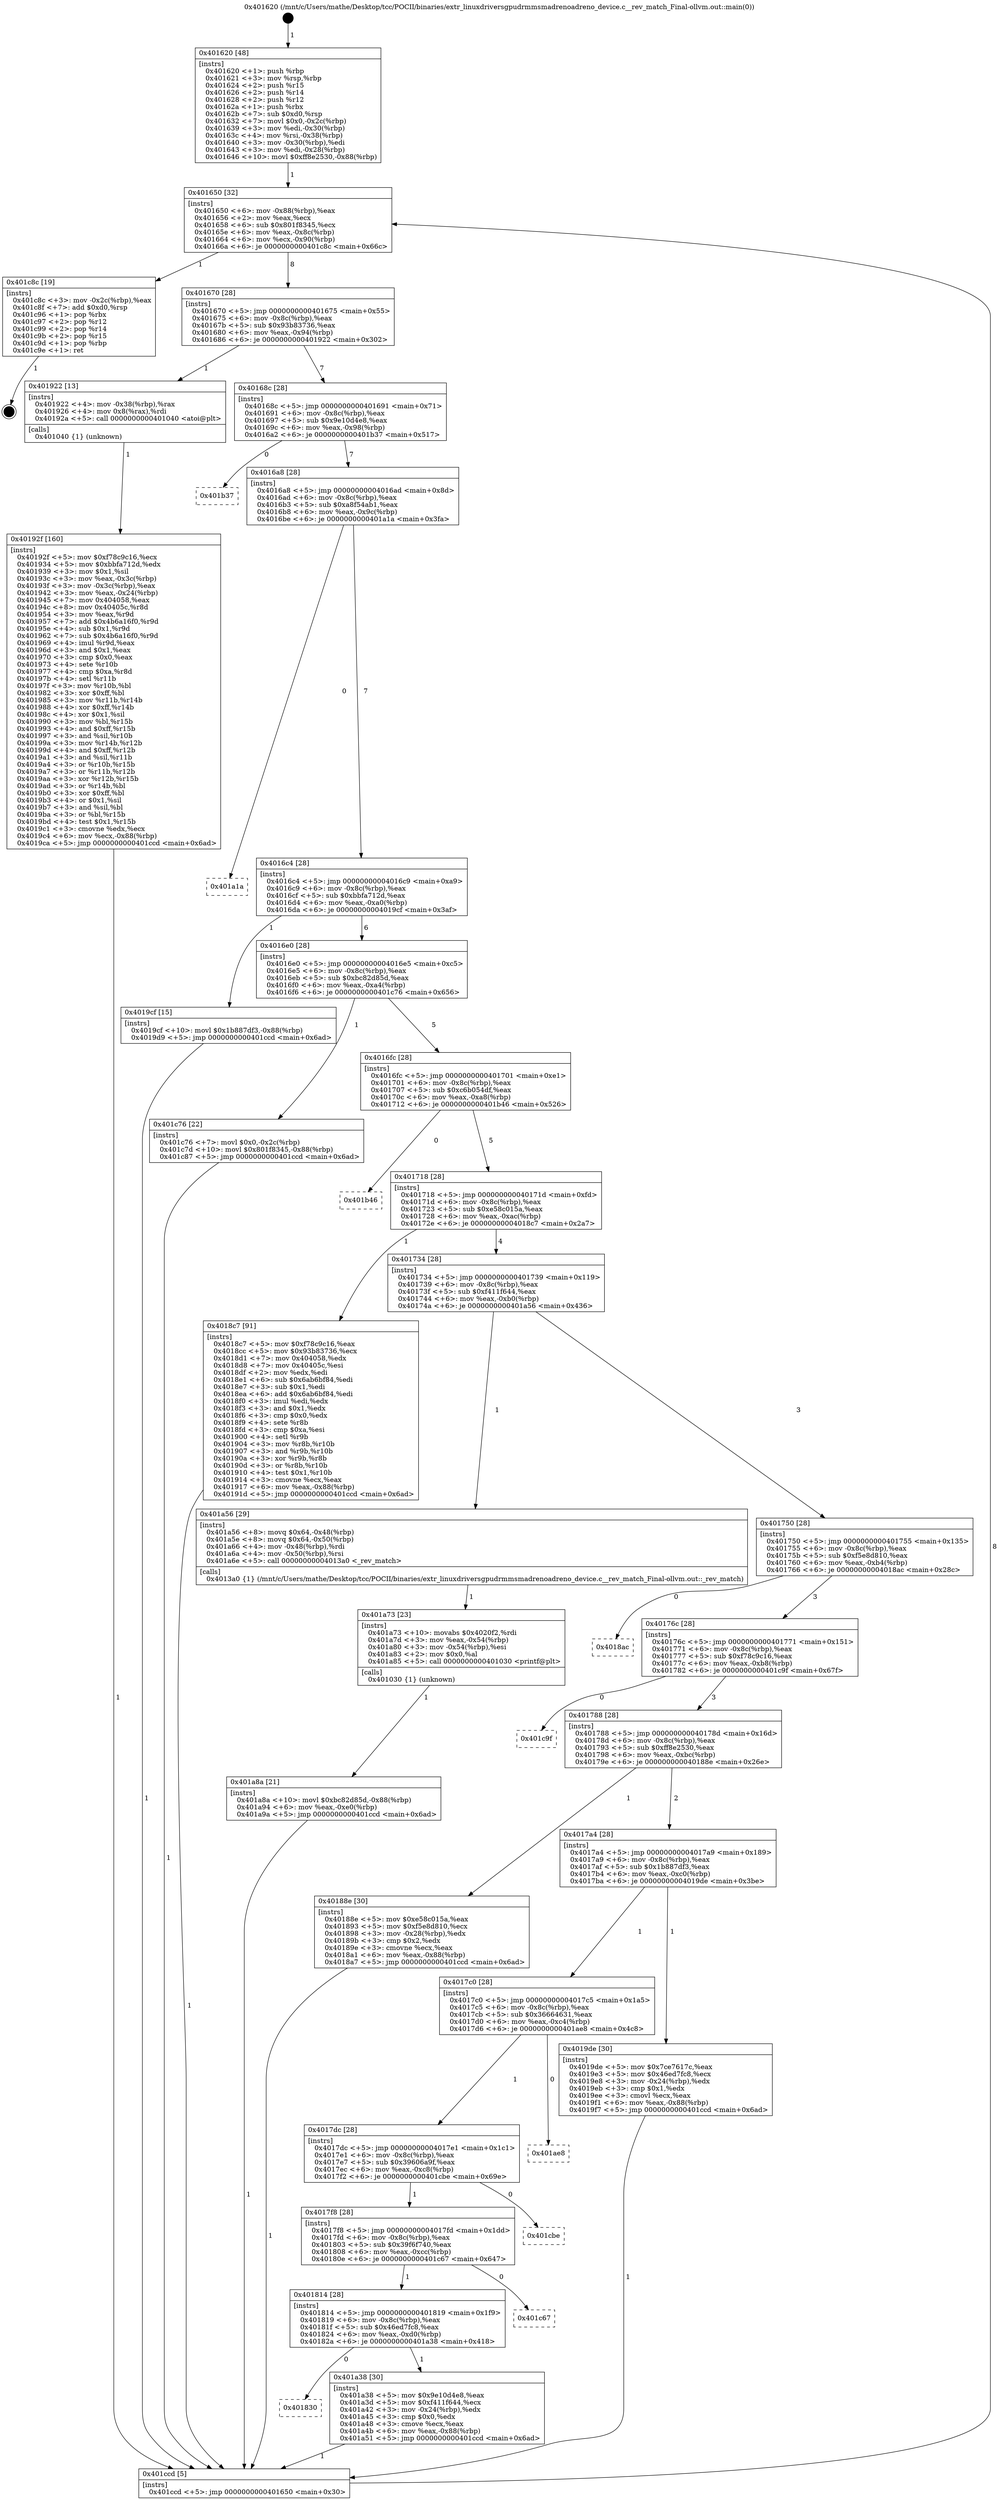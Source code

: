 digraph "0x401620" {
  label = "0x401620 (/mnt/c/Users/mathe/Desktop/tcc/POCII/binaries/extr_linuxdriversgpudrmmsmadrenoadreno_device.c__rev_match_Final-ollvm.out::main(0))"
  labelloc = "t"
  node[shape=record]

  Entry [label="",width=0.3,height=0.3,shape=circle,fillcolor=black,style=filled]
  "0x401650" [label="{
     0x401650 [32]\l
     | [instrs]\l
     &nbsp;&nbsp;0x401650 \<+6\>: mov -0x88(%rbp),%eax\l
     &nbsp;&nbsp;0x401656 \<+2\>: mov %eax,%ecx\l
     &nbsp;&nbsp;0x401658 \<+6\>: sub $0x801f8345,%ecx\l
     &nbsp;&nbsp;0x40165e \<+6\>: mov %eax,-0x8c(%rbp)\l
     &nbsp;&nbsp;0x401664 \<+6\>: mov %ecx,-0x90(%rbp)\l
     &nbsp;&nbsp;0x40166a \<+6\>: je 0000000000401c8c \<main+0x66c\>\l
  }"]
  "0x401c8c" [label="{
     0x401c8c [19]\l
     | [instrs]\l
     &nbsp;&nbsp;0x401c8c \<+3\>: mov -0x2c(%rbp),%eax\l
     &nbsp;&nbsp;0x401c8f \<+7\>: add $0xd0,%rsp\l
     &nbsp;&nbsp;0x401c96 \<+1\>: pop %rbx\l
     &nbsp;&nbsp;0x401c97 \<+2\>: pop %r12\l
     &nbsp;&nbsp;0x401c99 \<+2\>: pop %r14\l
     &nbsp;&nbsp;0x401c9b \<+2\>: pop %r15\l
     &nbsp;&nbsp;0x401c9d \<+1\>: pop %rbp\l
     &nbsp;&nbsp;0x401c9e \<+1\>: ret\l
  }"]
  "0x401670" [label="{
     0x401670 [28]\l
     | [instrs]\l
     &nbsp;&nbsp;0x401670 \<+5\>: jmp 0000000000401675 \<main+0x55\>\l
     &nbsp;&nbsp;0x401675 \<+6\>: mov -0x8c(%rbp),%eax\l
     &nbsp;&nbsp;0x40167b \<+5\>: sub $0x93b83736,%eax\l
     &nbsp;&nbsp;0x401680 \<+6\>: mov %eax,-0x94(%rbp)\l
     &nbsp;&nbsp;0x401686 \<+6\>: je 0000000000401922 \<main+0x302\>\l
  }"]
  Exit [label="",width=0.3,height=0.3,shape=circle,fillcolor=black,style=filled,peripheries=2]
  "0x401922" [label="{
     0x401922 [13]\l
     | [instrs]\l
     &nbsp;&nbsp;0x401922 \<+4\>: mov -0x38(%rbp),%rax\l
     &nbsp;&nbsp;0x401926 \<+4\>: mov 0x8(%rax),%rdi\l
     &nbsp;&nbsp;0x40192a \<+5\>: call 0000000000401040 \<atoi@plt\>\l
     | [calls]\l
     &nbsp;&nbsp;0x401040 \{1\} (unknown)\l
  }"]
  "0x40168c" [label="{
     0x40168c [28]\l
     | [instrs]\l
     &nbsp;&nbsp;0x40168c \<+5\>: jmp 0000000000401691 \<main+0x71\>\l
     &nbsp;&nbsp;0x401691 \<+6\>: mov -0x8c(%rbp),%eax\l
     &nbsp;&nbsp;0x401697 \<+5\>: sub $0x9e10d4e8,%eax\l
     &nbsp;&nbsp;0x40169c \<+6\>: mov %eax,-0x98(%rbp)\l
     &nbsp;&nbsp;0x4016a2 \<+6\>: je 0000000000401b37 \<main+0x517\>\l
  }"]
  "0x401a8a" [label="{
     0x401a8a [21]\l
     | [instrs]\l
     &nbsp;&nbsp;0x401a8a \<+10\>: movl $0xbc82d85d,-0x88(%rbp)\l
     &nbsp;&nbsp;0x401a94 \<+6\>: mov %eax,-0xe0(%rbp)\l
     &nbsp;&nbsp;0x401a9a \<+5\>: jmp 0000000000401ccd \<main+0x6ad\>\l
  }"]
  "0x401b37" [label="{
     0x401b37\l
  }", style=dashed]
  "0x4016a8" [label="{
     0x4016a8 [28]\l
     | [instrs]\l
     &nbsp;&nbsp;0x4016a8 \<+5\>: jmp 00000000004016ad \<main+0x8d\>\l
     &nbsp;&nbsp;0x4016ad \<+6\>: mov -0x8c(%rbp),%eax\l
     &nbsp;&nbsp;0x4016b3 \<+5\>: sub $0xa8f54ab1,%eax\l
     &nbsp;&nbsp;0x4016b8 \<+6\>: mov %eax,-0x9c(%rbp)\l
     &nbsp;&nbsp;0x4016be \<+6\>: je 0000000000401a1a \<main+0x3fa\>\l
  }"]
  "0x401a73" [label="{
     0x401a73 [23]\l
     | [instrs]\l
     &nbsp;&nbsp;0x401a73 \<+10\>: movabs $0x4020f2,%rdi\l
     &nbsp;&nbsp;0x401a7d \<+3\>: mov %eax,-0x54(%rbp)\l
     &nbsp;&nbsp;0x401a80 \<+3\>: mov -0x54(%rbp),%esi\l
     &nbsp;&nbsp;0x401a83 \<+2\>: mov $0x0,%al\l
     &nbsp;&nbsp;0x401a85 \<+5\>: call 0000000000401030 \<printf@plt\>\l
     | [calls]\l
     &nbsp;&nbsp;0x401030 \{1\} (unknown)\l
  }"]
  "0x401a1a" [label="{
     0x401a1a\l
  }", style=dashed]
  "0x4016c4" [label="{
     0x4016c4 [28]\l
     | [instrs]\l
     &nbsp;&nbsp;0x4016c4 \<+5\>: jmp 00000000004016c9 \<main+0xa9\>\l
     &nbsp;&nbsp;0x4016c9 \<+6\>: mov -0x8c(%rbp),%eax\l
     &nbsp;&nbsp;0x4016cf \<+5\>: sub $0xbbfa712d,%eax\l
     &nbsp;&nbsp;0x4016d4 \<+6\>: mov %eax,-0xa0(%rbp)\l
     &nbsp;&nbsp;0x4016da \<+6\>: je 00000000004019cf \<main+0x3af\>\l
  }"]
  "0x401830" [label="{
     0x401830\l
  }", style=dashed]
  "0x4019cf" [label="{
     0x4019cf [15]\l
     | [instrs]\l
     &nbsp;&nbsp;0x4019cf \<+10\>: movl $0x1b887df3,-0x88(%rbp)\l
     &nbsp;&nbsp;0x4019d9 \<+5\>: jmp 0000000000401ccd \<main+0x6ad\>\l
  }"]
  "0x4016e0" [label="{
     0x4016e0 [28]\l
     | [instrs]\l
     &nbsp;&nbsp;0x4016e0 \<+5\>: jmp 00000000004016e5 \<main+0xc5\>\l
     &nbsp;&nbsp;0x4016e5 \<+6\>: mov -0x8c(%rbp),%eax\l
     &nbsp;&nbsp;0x4016eb \<+5\>: sub $0xbc82d85d,%eax\l
     &nbsp;&nbsp;0x4016f0 \<+6\>: mov %eax,-0xa4(%rbp)\l
     &nbsp;&nbsp;0x4016f6 \<+6\>: je 0000000000401c76 \<main+0x656\>\l
  }"]
  "0x401a38" [label="{
     0x401a38 [30]\l
     | [instrs]\l
     &nbsp;&nbsp;0x401a38 \<+5\>: mov $0x9e10d4e8,%eax\l
     &nbsp;&nbsp;0x401a3d \<+5\>: mov $0xf411f644,%ecx\l
     &nbsp;&nbsp;0x401a42 \<+3\>: mov -0x24(%rbp),%edx\l
     &nbsp;&nbsp;0x401a45 \<+3\>: cmp $0x0,%edx\l
     &nbsp;&nbsp;0x401a48 \<+3\>: cmove %ecx,%eax\l
     &nbsp;&nbsp;0x401a4b \<+6\>: mov %eax,-0x88(%rbp)\l
     &nbsp;&nbsp;0x401a51 \<+5\>: jmp 0000000000401ccd \<main+0x6ad\>\l
  }"]
  "0x401c76" [label="{
     0x401c76 [22]\l
     | [instrs]\l
     &nbsp;&nbsp;0x401c76 \<+7\>: movl $0x0,-0x2c(%rbp)\l
     &nbsp;&nbsp;0x401c7d \<+10\>: movl $0x801f8345,-0x88(%rbp)\l
     &nbsp;&nbsp;0x401c87 \<+5\>: jmp 0000000000401ccd \<main+0x6ad\>\l
  }"]
  "0x4016fc" [label="{
     0x4016fc [28]\l
     | [instrs]\l
     &nbsp;&nbsp;0x4016fc \<+5\>: jmp 0000000000401701 \<main+0xe1\>\l
     &nbsp;&nbsp;0x401701 \<+6\>: mov -0x8c(%rbp),%eax\l
     &nbsp;&nbsp;0x401707 \<+5\>: sub $0xc6b054df,%eax\l
     &nbsp;&nbsp;0x40170c \<+6\>: mov %eax,-0xa8(%rbp)\l
     &nbsp;&nbsp;0x401712 \<+6\>: je 0000000000401b46 \<main+0x526\>\l
  }"]
  "0x401814" [label="{
     0x401814 [28]\l
     | [instrs]\l
     &nbsp;&nbsp;0x401814 \<+5\>: jmp 0000000000401819 \<main+0x1f9\>\l
     &nbsp;&nbsp;0x401819 \<+6\>: mov -0x8c(%rbp),%eax\l
     &nbsp;&nbsp;0x40181f \<+5\>: sub $0x46ed7fc8,%eax\l
     &nbsp;&nbsp;0x401824 \<+6\>: mov %eax,-0xd0(%rbp)\l
     &nbsp;&nbsp;0x40182a \<+6\>: je 0000000000401a38 \<main+0x418\>\l
  }"]
  "0x401b46" [label="{
     0x401b46\l
  }", style=dashed]
  "0x401718" [label="{
     0x401718 [28]\l
     | [instrs]\l
     &nbsp;&nbsp;0x401718 \<+5\>: jmp 000000000040171d \<main+0xfd\>\l
     &nbsp;&nbsp;0x40171d \<+6\>: mov -0x8c(%rbp),%eax\l
     &nbsp;&nbsp;0x401723 \<+5\>: sub $0xe58c015a,%eax\l
     &nbsp;&nbsp;0x401728 \<+6\>: mov %eax,-0xac(%rbp)\l
     &nbsp;&nbsp;0x40172e \<+6\>: je 00000000004018c7 \<main+0x2a7\>\l
  }"]
  "0x401c67" [label="{
     0x401c67\l
  }", style=dashed]
  "0x4018c7" [label="{
     0x4018c7 [91]\l
     | [instrs]\l
     &nbsp;&nbsp;0x4018c7 \<+5\>: mov $0xf78c9c16,%eax\l
     &nbsp;&nbsp;0x4018cc \<+5\>: mov $0x93b83736,%ecx\l
     &nbsp;&nbsp;0x4018d1 \<+7\>: mov 0x404058,%edx\l
     &nbsp;&nbsp;0x4018d8 \<+7\>: mov 0x40405c,%esi\l
     &nbsp;&nbsp;0x4018df \<+2\>: mov %edx,%edi\l
     &nbsp;&nbsp;0x4018e1 \<+6\>: sub $0x6ab6bf84,%edi\l
     &nbsp;&nbsp;0x4018e7 \<+3\>: sub $0x1,%edi\l
     &nbsp;&nbsp;0x4018ea \<+6\>: add $0x6ab6bf84,%edi\l
     &nbsp;&nbsp;0x4018f0 \<+3\>: imul %edi,%edx\l
     &nbsp;&nbsp;0x4018f3 \<+3\>: and $0x1,%edx\l
     &nbsp;&nbsp;0x4018f6 \<+3\>: cmp $0x0,%edx\l
     &nbsp;&nbsp;0x4018f9 \<+4\>: sete %r8b\l
     &nbsp;&nbsp;0x4018fd \<+3\>: cmp $0xa,%esi\l
     &nbsp;&nbsp;0x401900 \<+4\>: setl %r9b\l
     &nbsp;&nbsp;0x401904 \<+3\>: mov %r8b,%r10b\l
     &nbsp;&nbsp;0x401907 \<+3\>: and %r9b,%r10b\l
     &nbsp;&nbsp;0x40190a \<+3\>: xor %r9b,%r8b\l
     &nbsp;&nbsp;0x40190d \<+3\>: or %r8b,%r10b\l
     &nbsp;&nbsp;0x401910 \<+4\>: test $0x1,%r10b\l
     &nbsp;&nbsp;0x401914 \<+3\>: cmovne %ecx,%eax\l
     &nbsp;&nbsp;0x401917 \<+6\>: mov %eax,-0x88(%rbp)\l
     &nbsp;&nbsp;0x40191d \<+5\>: jmp 0000000000401ccd \<main+0x6ad\>\l
  }"]
  "0x401734" [label="{
     0x401734 [28]\l
     | [instrs]\l
     &nbsp;&nbsp;0x401734 \<+5\>: jmp 0000000000401739 \<main+0x119\>\l
     &nbsp;&nbsp;0x401739 \<+6\>: mov -0x8c(%rbp),%eax\l
     &nbsp;&nbsp;0x40173f \<+5\>: sub $0xf411f644,%eax\l
     &nbsp;&nbsp;0x401744 \<+6\>: mov %eax,-0xb0(%rbp)\l
     &nbsp;&nbsp;0x40174a \<+6\>: je 0000000000401a56 \<main+0x436\>\l
  }"]
  "0x4017f8" [label="{
     0x4017f8 [28]\l
     | [instrs]\l
     &nbsp;&nbsp;0x4017f8 \<+5\>: jmp 00000000004017fd \<main+0x1dd\>\l
     &nbsp;&nbsp;0x4017fd \<+6\>: mov -0x8c(%rbp),%eax\l
     &nbsp;&nbsp;0x401803 \<+5\>: sub $0x39f6f740,%eax\l
     &nbsp;&nbsp;0x401808 \<+6\>: mov %eax,-0xcc(%rbp)\l
     &nbsp;&nbsp;0x40180e \<+6\>: je 0000000000401c67 \<main+0x647\>\l
  }"]
  "0x401a56" [label="{
     0x401a56 [29]\l
     | [instrs]\l
     &nbsp;&nbsp;0x401a56 \<+8\>: movq $0x64,-0x48(%rbp)\l
     &nbsp;&nbsp;0x401a5e \<+8\>: movq $0x64,-0x50(%rbp)\l
     &nbsp;&nbsp;0x401a66 \<+4\>: mov -0x48(%rbp),%rdi\l
     &nbsp;&nbsp;0x401a6a \<+4\>: mov -0x50(%rbp),%rsi\l
     &nbsp;&nbsp;0x401a6e \<+5\>: call 00000000004013a0 \<_rev_match\>\l
     | [calls]\l
     &nbsp;&nbsp;0x4013a0 \{1\} (/mnt/c/Users/mathe/Desktop/tcc/POCII/binaries/extr_linuxdriversgpudrmmsmadrenoadreno_device.c__rev_match_Final-ollvm.out::_rev_match)\l
  }"]
  "0x401750" [label="{
     0x401750 [28]\l
     | [instrs]\l
     &nbsp;&nbsp;0x401750 \<+5\>: jmp 0000000000401755 \<main+0x135\>\l
     &nbsp;&nbsp;0x401755 \<+6\>: mov -0x8c(%rbp),%eax\l
     &nbsp;&nbsp;0x40175b \<+5\>: sub $0xf5e8d810,%eax\l
     &nbsp;&nbsp;0x401760 \<+6\>: mov %eax,-0xb4(%rbp)\l
     &nbsp;&nbsp;0x401766 \<+6\>: je 00000000004018ac \<main+0x28c\>\l
  }"]
  "0x401cbe" [label="{
     0x401cbe\l
  }", style=dashed]
  "0x4018ac" [label="{
     0x4018ac\l
  }", style=dashed]
  "0x40176c" [label="{
     0x40176c [28]\l
     | [instrs]\l
     &nbsp;&nbsp;0x40176c \<+5\>: jmp 0000000000401771 \<main+0x151\>\l
     &nbsp;&nbsp;0x401771 \<+6\>: mov -0x8c(%rbp),%eax\l
     &nbsp;&nbsp;0x401777 \<+5\>: sub $0xf78c9c16,%eax\l
     &nbsp;&nbsp;0x40177c \<+6\>: mov %eax,-0xb8(%rbp)\l
     &nbsp;&nbsp;0x401782 \<+6\>: je 0000000000401c9f \<main+0x67f\>\l
  }"]
  "0x4017dc" [label="{
     0x4017dc [28]\l
     | [instrs]\l
     &nbsp;&nbsp;0x4017dc \<+5\>: jmp 00000000004017e1 \<main+0x1c1\>\l
     &nbsp;&nbsp;0x4017e1 \<+6\>: mov -0x8c(%rbp),%eax\l
     &nbsp;&nbsp;0x4017e7 \<+5\>: sub $0x39606a9f,%eax\l
     &nbsp;&nbsp;0x4017ec \<+6\>: mov %eax,-0xc8(%rbp)\l
     &nbsp;&nbsp;0x4017f2 \<+6\>: je 0000000000401cbe \<main+0x69e\>\l
  }"]
  "0x401c9f" [label="{
     0x401c9f\l
  }", style=dashed]
  "0x401788" [label="{
     0x401788 [28]\l
     | [instrs]\l
     &nbsp;&nbsp;0x401788 \<+5\>: jmp 000000000040178d \<main+0x16d\>\l
     &nbsp;&nbsp;0x40178d \<+6\>: mov -0x8c(%rbp),%eax\l
     &nbsp;&nbsp;0x401793 \<+5\>: sub $0xff8e2530,%eax\l
     &nbsp;&nbsp;0x401798 \<+6\>: mov %eax,-0xbc(%rbp)\l
     &nbsp;&nbsp;0x40179e \<+6\>: je 000000000040188e \<main+0x26e\>\l
  }"]
  "0x401ae8" [label="{
     0x401ae8\l
  }", style=dashed]
  "0x40188e" [label="{
     0x40188e [30]\l
     | [instrs]\l
     &nbsp;&nbsp;0x40188e \<+5\>: mov $0xe58c015a,%eax\l
     &nbsp;&nbsp;0x401893 \<+5\>: mov $0xf5e8d810,%ecx\l
     &nbsp;&nbsp;0x401898 \<+3\>: mov -0x28(%rbp),%edx\l
     &nbsp;&nbsp;0x40189b \<+3\>: cmp $0x2,%edx\l
     &nbsp;&nbsp;0x40189e \<+3\>: cmovne %ecx,%eax\l
     &nbsp;&nbsp;0x4018a1 \<+6\>: mov %eax,-0x88(%rbp)\l
     &nbsp;&nbsp;0x4018a7 \<+5\>: jmp 0000000000401ccd \<main+0x6ad\>\l
  }"]
  "0x4017a4" [label="{
     0x4017a4 [28]\l
     | [instrs]\l
     &nbsp;&nbsp;0x4017a4 \<+5\>: jmp 00000000004017a9 \<main+0x189\>\l
     &nbsp;&nbsp;0x4017a9 \<+6\>: mov -0x8c(%rbp),%eax\l
     &nbsp;&nbsp;0x4017af \<+5\>: sub $0x1b887df3,%eax\l
     &nbsp;&nbsp;0x4017b4 \<+6\>: mov %eax,-0xc0(%rbp)\l
     &nbsp;&nbsp;0x4017ba \<+6\>: je 00000000004019de \<main+0x3be\>\l
  }"]
  "0x401ccd" [label="{
     0x401ccd [5]\l
     | [instrs]\l
     &nbsp;&nbsp;0x401ccd \<+5\>: jmp 0000000000401650 \<main+0x30\>\l
  }"]
  "0x401620" [label="{
     0x401620 [48]\l
     | [instrs]\l
     &nbsp;&nbsp;0x401620 \<+1\>: push %rbp\l
     &nbsp;&nbsp;0x401621 \<+3\>: mov %rsp,%rbp\l
     &nbsp;&nbsp;0x401624 \<+2\>: push %r15\l
     &nbsp;&nbsp;0x401626 \<+2\>: push %r14\l
     &nbsp;&nbsp;0x401628 \<+2\>: push %r12\l
     &nbsp;&nbsp;0x40162a \<+1\>: push %rbx\l
     &nbsp;&nbsp;0x40162b \<+7\>: sub $0xd0,%rsp\l
     &nbsp;&nbsp;0x401632 \<+7\>: movl $0x0,-0x2c(%rbp)\l
     &nbsp;&nbsp;0x401639 \<+3\>: mov %edi,-0x30(%rbp)\l
     &nbsp;&nbsp;0x40163c \<+4\>: mov %rsi,-0x38(%rbp)\l
     &nbsp;&nbsp;0x401640 \<+3\>: mov -0x30(%rbp),%edi\l
     &nbsp;&nbsp;0x401643 \<+3\>: mov %edi,-0x28(%rbp)\l
     &nbsp;&nbsp;0x401646 \<+10\>: movl $0xff8e2530,-0x88(%rbp)\l
  }"]
  "0x40192f" [label="{
     0x40192f [160]\l
     | [instrs]\l
     &nbsp;&nbsp;0x40192f \<+5\>: mov $0xf78c9c16,%ecx\l
     &nbsp;&nbsp;0x401934 \<+5\>: mov $0xbbfa712d,%edx\l
     &nbsp;&nbsp;0x401939 \<+3\>: mov $0x1,%sil\l
     &nbsp;&nbsp;0x40193c \<+3\>: mov %eax,-0x3c(%rbp)\l
     &nbsp;&nbsp;0x40193f \<+3\>: mov -0x3c(%rbp),%eax\l
     &nbsp;&nbsp;0x401942 \<+3\>: mov %eax,-0x24(%rbp)\l
     &nbsp;&nbsp;0x401945 \<+7\>: mov 0x404058,%eax\l
     &nbsp;&nbsp;0x40194c \<+8\>: mov 0x40405c,%r8d\l
     &nbsp;&nbsp;0x401954 \<+3\>: mov %eax,%r9d\l
     &nbsp;&nbsp;0x401957 \<+7\>: add $0x4b6a16f0,%r9d\l
     &nbsp;&nbsp;0x40195e \<+4\>: sub $0x1,%r9d\l
     &nbsp;&nbsp;0x401962 \<+7\>: sub $0x4b6a16f0,%r9d\l
     &nbsp;&nbsp;0x401969 \<+4\>: imul %r9d,%eax\l
     &nbsp;&nbsp;0x40196d \<+3\>: and $0x1,%eax\l
     &nbsp;&nbsp;0x401970 \<+3\>: cmp $0x0,%eax\l
     &nbsp;&nbsp;0x401973 \<+4\>: sete %r10b\l
     &nbsp;&nbsp;0x401977 \<+4\>: cmp $0xa,%r8d\l
     &nbsp;&nbsp;0x40197b \<+4\>: setl %r11b\l
     &nbsp;&nbsp;0x40197f \<+3\>: mov %r10b,%bl\l
     &nbsp;&nbsp;0x401982 \<+3\>: xor $0xff,%bl\l
     &nbsp;&nbsp;0x401985 \<+3\>: mov %r11b,%r14b\l
     &nbsp;&nbsp;0x401988 \<+4\>: xor $0xff,%r14b\l
     &nbsp;&nbsp;0x40198c \<+4\>: xor $0x1,%sil\l
     &nbsp;&nbsp;0x401990 \<+3\>: mov %bl,%r15b\l
     &nbsp;&nbsp;0x401993 \<+4\>: and $0xff,%r15b\l
     &nbsp;&nbsp;0x401997 \<+3\>: and %sil,%r10b\l
     &nbsp;&nbsp;0x40199a \<+3\>: mov %r14b,%r12b\l
     &nbsp;&nbsp;0x40199d \<+4\>: and $0xff,%r12b\l
     &nbsp;&nbsp;0x4019a1 \<+3\>: and %sil,%r11b\l
     &nbsp;&nbsp;0x4019a4 \<+3\>: or %r10b,%r15b\l
     &nbsp;&nbsp;0x4019a7 \<+3\>: or %r11b,%r12b\l
     &nbsp;&nbsp;0x4019aa \<+3\>: xor %r12b,%r15b\l
     &nbsp;&nbsp;0x4019ad \<+3\>: or %r14b,%bl\l
     &nbsp;&nbsp;0x4019b0 \<+3\>: xor $0xff,%bl\l
     &nbsp;&nbsp;0x4019b3 \<+4\>: or $0x1,%sil\l
     &nbsp;&nbsp;0x4019b7 \<+3\>: and %sil,%bl\l
     &nbsp;&nbsp;0x4019ba \<+3\>: or %bl,%r15b\l
     &nbsp;&nbsp;0x4019bd \<+4\>: test $0x1,%r15b\l
     &nbsp;&nbsp;0x4019c1 \<+3\>: cmovne %edx,%ecx\l
     &nbsp;&nbsp;0x4019c4 \<+6\>: mov %ecx,-0x88(%rbp)\l
     &nbsp;&nbsp;0x4019ca \<+5\>: jmp 0000000000401ccd \<main+0x6ad\>\l
  }"]
  "0x4017c0" [label="{
     0x4017c0 [28]\l
     | [instrs]\l
     &nbsp;&nbsp;0x4017c0 \<+5\>: jmp 00000000004017c5 \<main+0x1a5\>\l
     &nbsp;&nbsp;0x4017c5 \<+6\>: mov -0x8c(%rbp),%eax\l
     &nbsp;&nbsp;0x4017cb \<+5\>: sub $0x36664631,%eax\l
     &nbsp;&nbsp;0x4017d0 \<+6\>: mov %eax,-0xc4(%rbp)\l
     &nbsp;&nbsp;0x4017d6 \<+6\>: je 0000000000401ae8 \<main+0x4c8\>\l
  }"]
  "0x4019de" [label="{
     0x4019de [30]\l
     | [instrs]\l
     &nbsp;&nbsp;0x4019de \<+5\>: mov $0x7ce7617c,%eax\l
     &nbsp;&nbsp;0x4019e3 \<+5\>: mov $0x46ed7fc8,%ecx\l
     &nbsp;&nbsp;0x4019e8 \<+3\>: mov -0x24(%rbp),%edx\l
     &nbsp;&nbsp;0x4019eb \<+3\>: cmp $0x1,%edx\l
     &nbsp;&nbsp;0x4019ee \<+3\>: cmovl %ecx,%eax\l
     &nbsp;&nbsp;0x4019f1 \<+6\>: mov %eax,-0x88(%rbp)\l
     &nbsp;&nbsp;0x4019f7 \<+5\>: jmp 0000000000401ccd \<main+0x6ad\>\l
  }"]
  Entry -> "0x401620" [label=" 1"]
  "0x401650" -> "0x401c8c" [label=" 1"]
  "0x401650" -> "0x401670" [label=" 8"]
  "0x401c8c" -> Exit [label=" 1"]
  "0x401670" -> "0x401922" [label=" 1"]
  "0x401670" -> "0x40168c" [label=" 7"]
  "0x401c76" -> "0x401ccd" [label=" 1"]
  "0x40168c" -> "0x401b37" [label=" 0"]
  "0x40168c" -> "0x4016a8" [label=" 7"]
  "0x401a8a" -> "0x401ccd" [label=" 1"]
  "0x4016a8" -> "0x401a1a" [label=" 0"]
  "0x4016a8" -> "0x4016c4" [label=" 7"]
  "0x401a73" -> "0x401a8a" [label=" 1"]
  "0x4016c4" -> "0x4019cf" [label=" 1"]
  "0x4016c4" -> "0x4016e0" [label=" 6"]
  "0x401a56" -> "0x401a73" [label=" 1"]
  "0x4016e0" -> "0x401c76" [label=" 1"]
  "0x4016e0" -> "0x4016fc" [label=" 5"]
  "0x401a38" -> "0x401ccd" [label=" 1"]
  "0x4016fc" -> "0x401b46" [label=" 0"]
  "0x4016fc" -> "0x401718" [label=" 5"]
  "0x401814" -> "0x401a38" [label=" 1"]
  "0x401718" -> "0x4018c7" [label=" 1"]
  "0x401718" -> "0x401734" [label=" 4"]
  "0x401814" -> "0x401830" [label=" 0"]
  "0x401734" -> "0x401a56" [label=" 1"]
  "0x401734" -> "0x401750" [label=" 3"]
  "0x4017f8" -> "0x401c67" [label=" 0"]
  "0x401750" -> "0x4018ac" [label=" 0"]
  "0x401750" -> "0x40176c" [label=" 3"]
  "0x4017f8" -> "0x401814" [label=" 1"]
  "0x40176c" -> "0x401c9f" [label=" 0"]
  "0x40176c" -> "0x401788" [label=" 3"]
  "0x4017dc" -> "0x401cbe" [label=" 0"]
  "0x401788" -> "0x40188e" [label=" 1"]
  "0x401788" -> "0x4017a4" [label=" 2"]
  "0x40188e" -> "0x401ccd" [label=" 1"]
  "0x401620" -> "0x401650" [label=" 1"]
  "0x401ccd" -> "0x401650" [label=" 8"]
  "0x4018c7" -> "0x401ccd" [label=" 1"]
  "0x401922" -> "0x40192f" [label=" 1"]
  "0x40192f" -> "0x401ccd" [label=" 1"]
  "0x4019cf" -> "0x401ccd" [label=" 1"]
  "0x4017dc" -> "0x4017f8" [label=" 1"]
  "0x4017a4" -> "0x4019de" [label=" 1"]
  "0x4017a4" -> "0x4017c0" [label=" 1"]
  "0x4019de" -> "0x401ccd" [label=" 1"]
  "0x4017c0" -> "0x4017dc" [label=" 1"]
  "0x4017c0" -> "0x401ae8" [label=" 0"]
}
